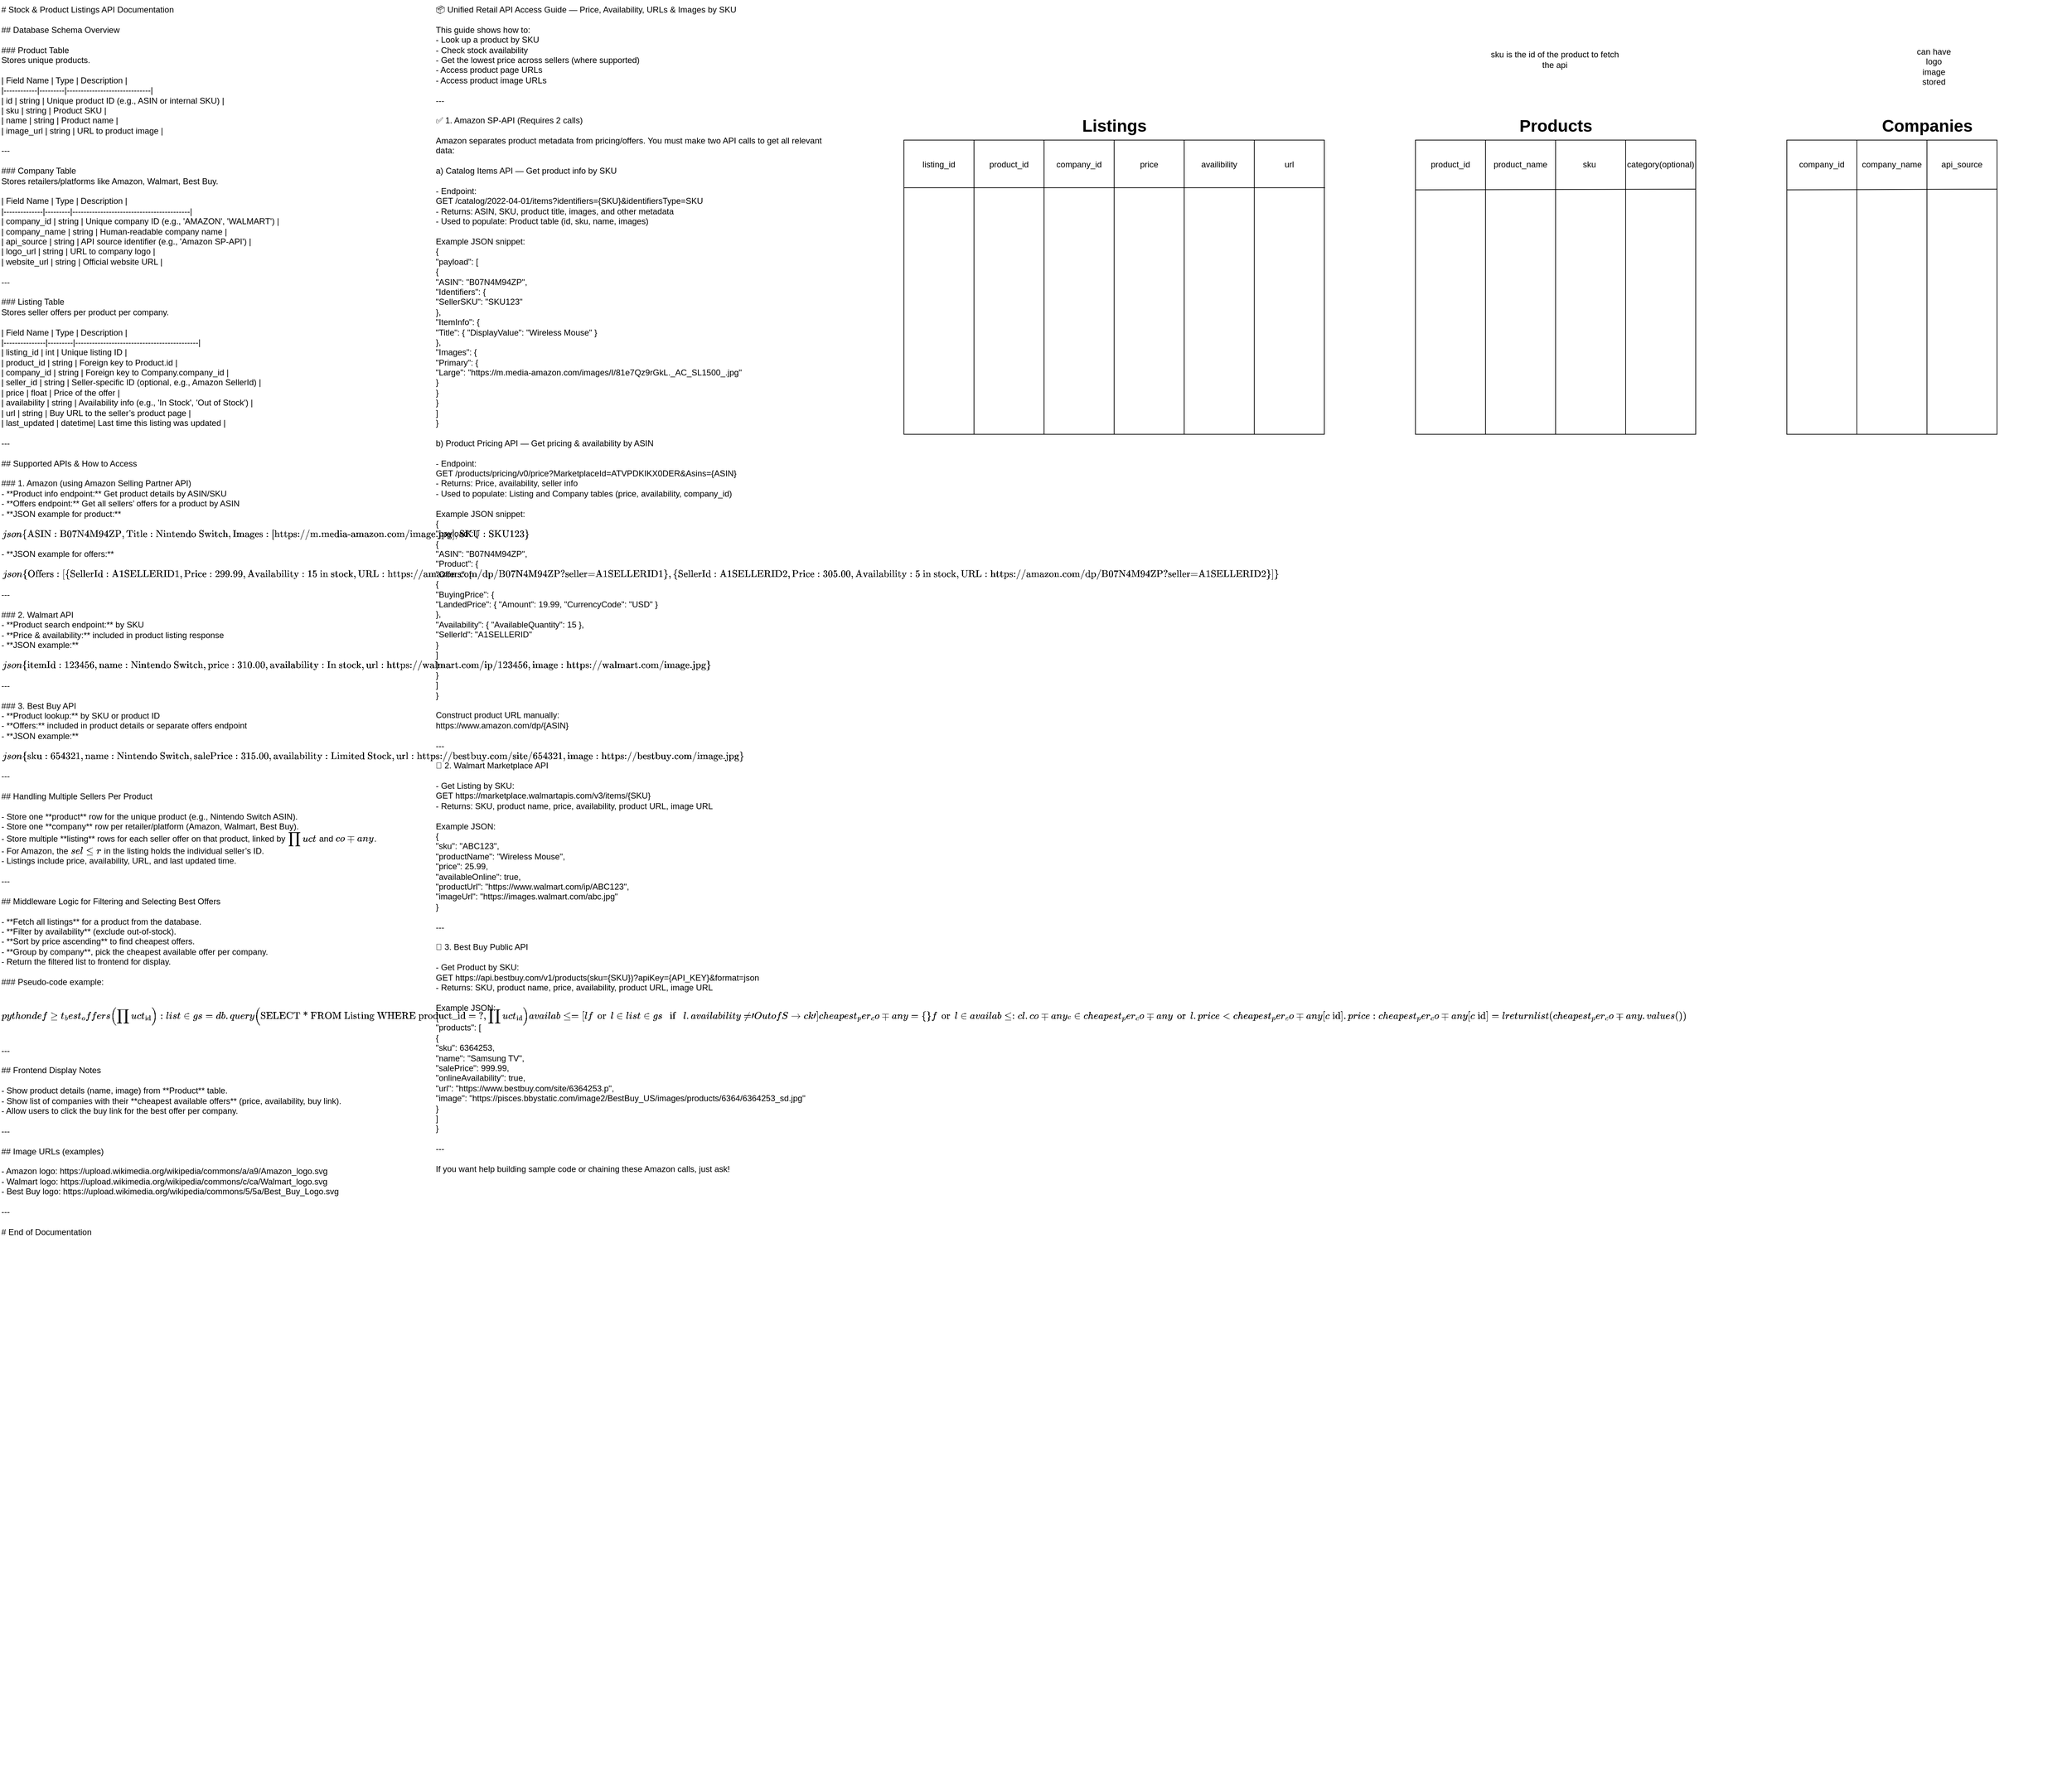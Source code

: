 <mxfile version="27.0.9">
  <diagram name="Page-1" id="bd83a815-5ea8-2e97-e5ec-87c9f400f2fa">
    <mxGraphModel dx="3379.5" dy="929" grid="1" gridSize="10" guides="1" tooltips="1" connect="1" arrows="1" fold="1" page="1" pageScale="1.5" pageWidth="1169" pageHeight="826" background="none" math="0" shadow="0">
      <root>
        <mxCell id="0" style=";html=1;" />
        <mxCell id="1" style=";html=1;" parent="0" />
        <mxCell id="1516e18e63f93b96-3" value="Listings" style="text;strokeColor=none;fillColor=none;html=1;fontSize=24;fontStyle=1;verticalAlign=middle;align=center;rounded=0;shadow=1;" parent="1" vertex="1">
          <mxGeometry x="-80" y="180" width="780" height="40" as="geometry" />
        </mxCell>
        <mxCell id="XJ4MXIWNUVhlBydrAuq2-1" value="" style="rounded=0;whiteSpace=wrap;html=1;" vertex="1" parent="1">
          <mxGeometry x="10" y="220" width="400" height="420" as="geometry" />
        </mxCell>
        <mxCell id="XJ4MXIWNUVhlBydrAuq2-4" value="" style="rounded=0;whiteSpace=wrap;html=1;" vertex="1" parent="1">
          <mxGeometry x="10" y="220" width="100" height="420" as="geometry" />
        </mxCell>
        <mxCell id="XJ4MXIWNUVhlBydrAuq2-5" value="" style="rounded=0;whiteSpace=wrap;html=1;" vertex="1" parent="1">
          <mxGeometry x="110" y="220" width="100" height="420" as="geometry" />
        </mxCell>
        <mxCell id="XJ4MXIWNUVhlBydrAuq2-6" value="" style="rounded=0;whiteSpace=wrap;html=1;" vertex="1" parent="1">
          <mxGeometry x="210" y="220" width="100" height="420" as="geometry" />
        </mxCell>
        <mxCell id="XJ4MXIWNUVhlBydrAuq2-9" value="" style="endArrow=none;html=1;rounded=0;entryX=1;entryY=1;entryDx=0;entryDy=0;exitX=0;exitY=0.162;exitDx=0;exitDy=0;exitPerimeter=0;" edge="1" parent="1" source="XJ4MXIWNUVhlBydrAuq2-16" target="XJ4MXIWNUVhlBydrAuq2-18">
          <mxGeometry width="50" height="50" relative="1" as="geometry">
            <mxPoint x="10" y="290" as="sourcePoint" />
            <mxPoint x="220" y="290" as="targetPoint" />
          </mxGeometry>
        </mxCell>
        <mxCell id="XJ4MXIWNUVhlBydrAuq2-10" value="listing_id" style="text;html=1;align=center;verticalAlign=middle;whiteSpace=wrap;rounded=0;" vertex="1" parent="1">
          <mxGeometry x="10" y="220" width="100" height="70" as="geometry" />
        </mxCell>
        <mxCell id="XJ4MXIWNUVhlBydrAuq2-11" value="product_id" style="text;html=1;align=center;verticalAlign=middle;whiteSpace=wrap;rounded=0;" vertex="1" parent="1">
          <mxGeometry x="110" y="220" width="100" height="70" as="geometry" />
        </mxCell>
        <mxCell id="XJ4MXIWNUVhlBydrAuq2-12" value="company_id" style="text;html=1;align=center;verticalAlign=middle;whiteSpace=wrap;rounded=0;" vertex="1" parent="1">
          <mxGeometry x="210" y="220" width="100" height="70" as="geometry" />
        </mxCell>
        <mxCell id="XJ4MXIWNUVhlBydrAuq2-15" value="" style="rounded=0;whiteSpace=wrap;html=1;" vertex="1" parent="1">
          <mxGeometry x="410" y="220" width="100" height="420" as="geometry" />
        </mxCell>
        <mxCell id="XJ4MXIWNUVhlBydrAuq2-13" value="price" style="text;html=1;align=center;verticalAlign=middle;whiteSpace=wrap;rounded=0;" vertex="1" parent="1">
          <mxGeometry x="310" y="220" width="100" height="70" as="geometry" />
        </mxCell>
        <mxCell id="XJ4MXIWNUVhlBydrAuq2-17" value="availibility" style="text;html=1;align=center;verticalAlign=middle;whiteSpace=wrap;rounded=0;" vertex="1" parent="1">
          <mxGeometry x="410" y="220" width="100" height="70" as="geometry" />
        </mxCell>
        <mxCell id="XJ4MXIWNUVhlBydrAuq2-18" value="url" style="text;html=1;align=center;verticalAlign=middle;whiteSpace=wrap;rounded=0;" vertex="1" parent="1">
          <mxGeometry x="510" y="220" width="100" height="70" as="geometry" />
        </mxCell>
        <mxCell id="XJ4MXIWNUVhlBydrAuq2-16" value="" style="rounded=0;whiteSpace=wrap;html=1;" vertex="1" parent="1">
          <mxGeometry x="510" y="220" width="100" height="420" as="geometry" />
        </mxCell>
        <mxCell id="XJ4MXIWNUVhlBydrAuq2-19" value="" style="endArrow=none;html=1;rounded=0;entryX=1.01;entryY=0.162;entryDx=0;entryDy=0;exitX=0;exitY=0.162;exitDx=0;exitDy=0;exitPerimeter=0;entryPerimeter=0;" edge="1" parent="1" source="XJ4MXIWNUVhlBydrAuq2-4" target="XJ4MXIWNUVhlBydrAuq2-16">
          <mxGeometry width="50" height="50" relative="1" as="geometry">
            <mxPoint x="10" y="288" as="sourcePoint" />
            <mxPoint x="747" y="280" as="targetPoint" />
          </mxGeometry>
        </mxCell>
        <mxCell id="XJ4MXIWNUVhlBydrAuq2-21" value="" style="rounded=0;whiteSpace=wrap;html=1;" vertex="1" parent="1">
          <mxGeometry x="740" y="220" width="100" height="420" as="geometry" />
        </mxCell>
        <mxCell id="XJ4MXIWNUVhlBydrAuq2-20" value="url" style="text;html=1;align=center;verticalAlign=middle;whiteSpace=wrap;rounded=0;" vertex="1" parent="1">
          <mxGeometry x="510" y="220" width="100" height="70" as="geometry" />
        </mxCell>
        <mxCell id="XJ4MXIWNUVhlBydrAuq2-24" value="" style="rounded=0;whiteSpace=wrap;html=1;" vertex="1" parent="1">
          <mxGeometry x="940" y="220" width="100" height="420" as="geometry" />
        </mxCell>
        <mxCell id="XJ4MXIWNUVhlBydrAuq2-25" value="" style="rounded=0;whiteSpace=wrap;html=1;" vertex="1" parent="1">
          <mxGeometry x="840" y="220" width="100" height="420" as="geometry" />
        </mxCell>
        <mxCell id="XJ4MXIWNUVhlBydrAuq2-28" value="Products" style="text;strokeColor=none;fillColor=none;html=1;fontSize=24;fontStyle=1;verticalAlign=middle;align=center;rounded=0;shadow=1;" vertex="1" parent="1">
          <mxGeometry x="740" y="180" width="400" height="40" as="geometry" />
        </mxCell>
        <mxCell id="XJ4MXIWNUVhlBydrAuq2-29" value="product_id" style="text;html=1;align=center;verticalAlign=middle;whiteSpace=wrap;rounded=0;" vertex="1" parent="1">
          <mxGeometry x="740" y="220" width="100" height="70" as="geometry" />
        </mxCell>
        <mxCell id="XJ4MXIWNUVhlBydrAuq2-30" value="product_name" style="text;html=1;align=center;verticalAlign=middle;whiteSpace=wrap;rounded=0;" vertex="1" parent="1">
          <mxGeometry x="840" y="220" width="100" height="70" as="geometry" />
        </mxCell>
        <mxCell id="XJ4MXIWNUVhlBydrAuq2-31" value="sku&amp;nbsp;" style="text;html=1;align=center;verticalAlign=middle;whiteSpace=wrap;rounded=0;" vertex="1" parent="1">
          <mxGeometry x="940" y="220" width="100" height="70" as="geometry" />
        </mxCell>
        <mxCell id="XJ4MXIWNUVhlBydrAuq2-34" value="" style="rounded=0;whiteSpace=wrap;html=1;" vertex="1" parent="1">
          <mxGeometry x="1040" y="220" width="100" height="420" as="geometry" />
        </mxCell>
        <mxCell id="XJ4MXIWNUVhlBydrAuq2-32" value="category(optional)" style="text;html=1;align=center;verticalAlign=middle;whiteSpace=wrap;rounded=0;" vertex="1" parent="1">
          <mxGeometry x="1040" y="220" width="100" height="70" as="geometry" />
        </mxCell>
        <mxCell id="XJ4MXIWNUVhlBydrAuq2-26" value="" style="endArrow=none;html=1;rounded=0;entryX=1;entryY=1;entryDx=0;entryDy=0;" edge="1" parent="1" target="XJ4MXIWNUVhlBydrAuq2-32">
          <mxGeometry width="50" height="50" relative="1" as="geometry">
            <mxPoint x="740" y="291" as="sourcePoint" />
            <mxPoint x="790" y="270" as="targetPoint" />
            <Array as="points" />
          </mxGeometry>
        </mxCell>
        <mxCell id="XJ4MXIWNUVhlBydrAuq2-35" value="sku is the id of the product to fetch the api" style="text;html=1;align=center;verticalAlign=middle;whiteSpace=wrap;rounded=0;" vertex="1" parent="1">
          <mxGeometry x="836.5" y="90" width="203.5" height="30" as="geometry" />
        </mxCell>
        <mxCell id="XJ4MXIWNUVhlBydrAuq2-36" value="" style="rounded=0;whiteSpace=wrap;html=1;" vertex="1" parent="1">
          <mxGeometry x="1270" y="220" width="100" height="420" as="geometry" />
        </mxCell>
        <mxCell id="XJ4MXIWNUVhlBydrAuq2-37" value="" style="rounded=0;whiteSpace=wrap;html=1;" vertex="1" parent="1">
          <mxGeometry x="1470" y="220" width="100" height="420" as="geometry" />
        </mxCell>
        <mxCell id="XJ4MXIWNUVhlBydrAuq2-38" value="" style="rounded=0;whiteSpace=wrap;html=1;" vertex="1" parent="1">
          <mxGeometry x="1370" y="220" width="100" height="420" as="geometry" />
        </mxCell>
        <mxCell id="XJ4MXIWNUVhlBydrAuq2-39" value="Companies" style="text;strokeColor=none;fillColor=none;html=1;fontSize=24;fontStyle=1;verticalAlign=middle;align=center;rounded=0;shadow=1;" vertex="1" parent="1">
          <mxGeometry x="1270" y="180" width="400" height="40" as="geometry" />
        </mxCell>
        <mxCell id="XJ4MXIWNUVhlBydrAuq2-40" value="company_id" style="text;html=1;align=center;verticalAlign=middle;whiteSpace=wrap;rounded=0;" vertex="1" parent="1">
          <mxGeometry x="1270" y="220" width="100" height="70" as="geometry" />
        </mxCell>
        <mxCell id="XJ4MXIWNUVhlBydrAuq2-41" value="company_name" style="text;html=1;align=center;verticalAlign=middle;whiteSpace=wrap;rounded=0;" vertex="1" parent="1">
          <mxGeometry x="1370" y="220" width="100" height="70" as="geometry" />
        </mxCell>
        <mxCell id="XJ4MXIWNUVhlBydrAuq2-42" value="api_source" style="text;html=1;align=center;verticalAlign=middle;whiteSpace=wrap;rounded=0;" vertex="1" parent="1">
          <mxGeometry x="1470" y="220" width="100" height="70" as="geometry" />
        </mxCell>
        <mxCell id="XJ4MXIWNUVhlBydrAuq2-45" value="" style="endArrow=none;html=1;rounded=0;entryX=1;entryY=1;entryDx=0;entryDy=0;" edge="1" parent="1" target="XJ4MXIWNUVhlBydrAuq2-42">
          <mxGeometry width="50" height="50" relative="1" as="geometry">
            <mxPoint x="1270" y="291" as="sourcePoint" />
            <mxPoint x="1570" y="290" as="targetPoint" />
            <Array as="points" />
          </mxGeometry>
        </mxCell>
        <UserObject label="📦 Unified Retail API Access Guide — Price, Availability, URLs &amp; Images by SKU&#xa;&#xa;This guide shows how to:&#xa;- Look up a product by SKU&#xa;- Check stock availability&#xa;- Get the lowest price across sellers (where supported)&#xa;- Access product page URLs&#xa;- Access product image URLs&#xa;&#xa;---&#xa;&#xa;✅ 1. Amazon SP-API (Requires 2 calls)&#xa;&#xa;Amazon separates product metadata from pricing/offers. You must make two API calls to get all relevant data:&#xa;&#xa;a) Catalog Items API — Get product info by SKU&#xa;&#xa;- Endpoint:&#xa;  GET /catalog/2022-04-01/items?identifiers={SKU}&amp;identifiersType=SKU&#xa;- Returns: ASIN, SKU, product title, images, and other metadata&#xa;- Used to populate: Product table (id, sku, name, images)&#xa;&#xa;Example JSON snippet:&#xa;{&#xa;  &quot;payload&quot;: [&#xa;    {&#xa;      &quot;ASIN&quot;: &quot;B07N4M94ZP&quot;,&#xa;      &quot;Identifiers&quot;: {&#xa;        &quot;SellerSKU&quot;: &quot;SKU123&quot;&#xa;      },&#xa;      &quot;ItemInfo&quot;: {&#xa;        &quot;Title&quot;: { &quot;DisplayValue&quot;: &quot;Wireless Mouse&quot; }&#xa;      },&#xa;      &quot;Images&quot;: {&#xa;        &quot;Primary&quot;: {&#xa;          &quot;Large&quot;: &quot;https://m.media-amazon.com/images/I/81e7Qz9rGkL._AC_SL1500_.jpg&quot;&#xa;        }&#xa;      }&#xa;    }&#xa;  ]&#xa;}&#xa;&#xa;b) Product Pricing API — Get pricing &amp; availability by ASIN&#xa;&#xa;- Endpoint:&#xa;  GET /products/pricing/v0/price?MarketplaceId=ATVPDKIKX0DER&amp;Asins={ASIN}&#xa;- Returns: Price, availability, seller info&#xa;- Used to populate: Listing and Company tables (price, availability, company_id)&#xa;&#xa;Example JSON snippet:&#xa;{&#xa;  &quot;payload&quot;: [&#xa;    {&#xa;      &quot;ASIN&quot;: &quot;B07N4M94ZP&quot;,&#xa;      &quot;Product&quot;: {&#xa;        &quot;Offers&quot;: [&#xa;          {&#xa;            &quot;BuyingPrice&quot;: {&#xa;              &quot;LandedPrice&quot;: { &quot;Amount&quot;: 19.99, &quot;CurrencyCode&quot;: &quot;USD&quot; }&#xa;            },&#xa;            &quot;Availability&quot;: { &quot;AvailableQuantity&quot;: 15 },&#xa;            &quot;SellerId&quot;: &quot;A1SELLERID&quot;&#xa;          }&#xa;        ]&#xa;      }&#xa;    }&#xa;  ]&#xa;}&#xa;&#xa;Construct product URL manually:&#xa;https://www.amazon.com/dp/{ASIN}&#xa;&#xa;---&#xa;&#xa;🛒 2. Walmart Marketplace API&#xa;&#xa;- Get Listing by SKU:&#xa;  GET https://marketplace.walmartapis.com/v3/items/{SKU}&#xa;- Returns: SKU, product name, price, availability, product URL, image URL&#xa;&#xa;Example JSON:&#xa;{&#xa;  &quot;sku&quot;: &quot;ABC123&quot;,&#xa;  &quot;productName&quot;: &quot;Wireless Mouse&quot;,&#xa;  &quot;price&quot;: 25.99,&#xa;  &quot;availableOnline&quot;: true,&#xa;  &quot;productUrl&quot;: &quot;https://www.walmart.com/ip/ABC123&quot;,&#xa;  &quot;imageUrl&quot;: &quot;https://images.walmart.com/abc.jpg&quot;&#xa;}&#xa;&#xa;---&#xa;&#xa;🏪 3. Best Buy Public API&#xa;&#xa;- Get Product by SKU:&#xa;  GET https://api.bestbuy.com/v1/products(sku={SKU})?apiKey={API_KEY}&amp;format=json&#xa;- Returns: SKU, product name, price, availability, product URL, image URL&#xa;&#xa;Example JSON:&#xa;{&#xa;  &quot;products&quot;: [&#xa;    {&#xa;      &quot;sku&quot;: 6364253,&#xa;      &quot;name&quot;: &quot;Samsung TV&quot;,&#xa;      &quot;salePrice&quot;: 999.99,&#xa;      &quot;onlineAvailability&quot;: true,&#xa;      &quot;url&quot;: &quot;https://www.bestbuy.com/site/6364253.p&quot;,&#xa;      &quot;image&quot;: &quot;https://pisces.bbystatic.com/image2/BestBuy_US/images/products/6364/6364253_sd.jpg&quot;&#xa;    }&#xa;  ]&#xa;}&#xa;&#xa;---&#xa;&#xa;If you want help building sample code or chaining these Amazon calls, just ask!" link="📦 Unified Retail API Access Guide — Price, Availability, URLs &amp; Images by SKU&#xa;&#xa;This guide shows how to:&#xa;- Look up a product by SKU&#xa;- Check stock availability&#xa;- Get the lowest price across sellers (where supported)&#xa;- Access product page URLs&#xa;- Access product image URLs&#xa;&#xa;---&#xa;&#xa;✅ 1. Amazon SP-API (Requires 2 calls)&#xa;&#xa;Amazon separates product metadata from pricing/offers. You must make two API calls to get all relevant data:&#xa;&#xa;a) Catalog Items API — Get product info by SKU&#xa;&#xa;- Endpoint:&#xa;  GET /catalog/2022-04-01/items?identifiers={SKU}&amp;identifiersType=SKU&#xa;- Returns: ASIN, SKU, product title, images, and other metadata&#xa;- Used to populate: Product table (id, sku, name, images)&#xa;&#xa;Example JSON snippet:&#xa;{&#xa;  &quot;payload&quot;: [&#xa;    {&#xa;      &quot;ASIN&quot;: &quot;B07N4M94ZP&quot;,&#xa;      &quot;Identifiers&quot;: {&#xa;        &quot;SellerSKU&quot;: &quot;SKU123&quot;&#xa;      },&#xa;      &quot;ItemInfo&quot;: {&#xa;        &quot;Title&quot;: { &quot;DisplayValue&quot;: &quot;Wireless Mouse&quot; }&#xa;      },&#xa;      &quot;Images&quot;: {&#xa;        &quot;Primary&quot;: {&#xa;          &quot;Large&quot;: &quot;https://m.media-amazon.com/images/I/81e7Qz9rGkL._AC_SL1500_.jpg&quot;&#xa;        }&#xa;      }&#xa;    }&#xa;  ]&#xa;}&#xa;&#xa;b) Product Pricing API — Get pricing &amp; availability by ASIN&#xa;&#xa;- Endpoint:&#xa;  GET /products/pricing/v0/price?MarketplaceId=ATVPDKIKX0DER&amp;Asins={ASIN}&#xa;- Returns: Price, availability, seller info&#xa;- Used to populate: Listing and Company tables (price, availability, company_id)&#xa;&#xa;Example JSON snippet:&#xa;{&#xa;  &quot;payload&quot;: [&#xa;    {&#xa;      &quot;ASIN&quot;: &quot;B07N4M94ZP&quot;,&#xa;      &quot;Product&quot;: {&#xa;        &quot;Offers&quot;: [&#xa;          {&#xa;            &quot;BuyingPrice&quot;: {&#xa;              &quot;LandedPrice&quot;: { &quot;Amount&quot;: 19.99, &quot;CurrencyCode&quot;: &quot;USD&quot; }&#xa;            },&#xa;            &quot;Availability&quot;: { &quot;AvailableQuantity&quot;: 15 },&#xa;            &quot;SellerId&quot;: &quot;A1SELLERID&quot;&#xa;          }&#xa;        ]&#xa;      }&#xa;    }&#xa;  ]&#xa;}&#xa;&#xa;Construct product URL manually:&#xa;https://www.amazon.com/dp/{ASIN}&#xa;&#xa;---&#xa;&#xa;🛒 2. Walmart Marketplace API&#xa;&#xa;- Get Listing by SKU:&#xa;  GET https://marketplace.walmartapis.com/v3/items/{SKU}&#xa;- Returns: SKU, product name, price, availability, product URL, image URL&#xa;&#xa;Example JSON:&#xa;{&#xa;  &quot;sku&quot;: &quot;ABC123&quot;,&#xa;  &quot;productName&quot;: &quot;Wireless Mouse&quot;,&#xa;  &quot;price&quot;: 25.99,&#xa;  &quot;availableOnline&quot;: true,&#xa;  &quot;productUrl&quot;: &quot;https://www.walmart.com/ip/ABC123&quot;,&#xa;  &quot;imageUrl&quot;: &quot;https://images.walmart.com/abc.jpg&quot;&#xa;}&#xa;&#xa;---&#xa;&#xa;🏪 3. Best Buy Public API&#xa;&#xa;- Get Product by SKU:&#xa;  GET https://api.bestbuy.com/v1/products(sku={SKU})?apiKey={API_KEY}&amp;format=json&#xa;- Returns: SKU, product name, price, availability, product URL, image URL&#xa;&#xa;Example JSON:&#xa;{&#xa;  &quot;products&quot;: [&#xa;    {&#xa;      &quot;sku&quot;: 6364253,&#xa;      &quot;name&quot;: &quot;Samsung TV&quot;,&#xa;      &quot;salePrice&quot;: 999.99,&#xa;      &quot;onlineAvailability&quot;: true,&#xa;      &quot;url&quot;: &quot;https://www.bestbuy.com/site/6364253.p&quot;,&#xa;      &quot;image&quot;: &quot;https://pisces.bbystatic.com/image2/BestBuy_US/images/products/6364/6364253_sd.jpg&quot;&#xa;    }&#xa;  ]&#xa;}&#xa;&#xa;---&#xa;&#xa;If you want help building sample code or chaining these Amazon calls, just ask!" id="XJ4MXIWNUVhlBydrAuq2-47">
          <mxCell style="text;whiteSpace=wrap;html=1;" vertex="1" parent="1">
            <mxGeometry x="-660" y="20" width="560" height="1710" as="geometry" />
          </mxCell>
        </UserObject>
        <mxCell id="XJ4MXIWNUVhlBydrAuq2-48" value="can have logo image stored" style="text;html=1;align=center;verticalAlign=middle;whiteSpace=wrap;rounded=0;" vertex="1" parent="1">
          <mxGeometry x="1450" y="100" width="60" height="30" as="geometry" />
        </mxCell>
        <UserObject label="# Stock &amp;amp; Product Listings API Documentation&#xa;&#xa;## Database Schema Overview&#xa;&#xa;### Product Table  &#xa;Stores unique products.&#xa;&#xa;| Field Name | Type    | Description                  |&#xa;|------------|---------|------------------------------|&#xa;| id         | string  | Unique product ID (e.g., ASIN or internal SKU) |&#xa;| sku        | string  | Product SKU                  |&#xa;| name       | string  | Product name                 |&#xa;| image_url  | string  | URL to product image         |&#xa;&#xa;---&#xa;&#xa;### Company Table  &#xa;Stores retailers/platforms like Amazon, Walmart, Best Buy.&#xa;&#xa;| Field Name   | Type    | Description                              |&#xa;|--------------|---------|------------------------------------------|&#xa;| company_id   | string  | Unique company ID (e.g., &#39;AMAZON&#39;, &#39;WALMART&#39;) |&#xa;| company_name | string  | Human-readable company name               |&#xa;| api_source   | string  | API source identifier (e.g., &#39;Amazon SP-API&#39;) |&#xa;| logo_url     | string  | URL to company logo                        |&#xa;| website_url  | string  | Official website URL                       |&#xa;&#xa;---&#xa;&#xa;### Listing Table  &#xa;Stores seller offers per product per company.&#xa;&#xa;| Field Name    | Type    | Description                                |&#xa;|---------------|---------|--------------------------------------------|&#xa;| listing_id    | int     | Unique listing ID                          |&#xa;| product_id    | string  | Foreign key to Product.id                  |&#xa;| company_id    | string  | Foreign key to Company.company_id          |&#xa;| seller_id     | string  | Seller-specific ID (optional, e.g., Amazon SellerId) |&#xa;| price         | float   | Price of the offer                         |&#xa;| availability  | string  | Availability info (e.g., &#39;In Stock&#39;, &#39;Out of Stock&#39;) |&#xa;| url           | string  | Buy URL to the seller’s product page      |&#xa;| last_updated  | datetime| Last time this listing was updated         |&#xa;&#xa;---&#xa;&#xa;## Supported APIs &amp;amp; How to Access&#xa;&#xa;### 1. Amazon (using Amazon Selling Partner API)  &#xa;- **Product info endpoint:** Get product details by ASIN/SKU  &#xa;- **Offers endpoint:** Get all sellers’ offers for a product by ASIN  &#xa;- **JSON example for product:**&#xa;&#xa;```json&#xa;{&#xa;  &quot;ASIN&quot;: &quot;B07N4M94ZP&quot;,&#xa;  &quot;Title&quot;: &quot;Nintendo Switch&quot;,&#xa;  &quot;Images&quot;: [&quot;https://m.media-amazon.com/image.jpg&quot;],&#xa;  &quot;SKU&quot;: &quot;SKU123&quot;&#xa;}&#xa;```&#xa;&#xa;- **JSON example for offers:**&#xa;&#xa;```json&#xa;{&#xa;  &quot;Offers&quot;: [&#xa;    {&#xa;      &quot;SellerId&quot;: &quot;A1SELLERID1&quot;,&#xa;      &quot;Price&quot;: 299.99,&#xa;      &quot;Availability&quot;: &quot;15 in stock&quot;,&#xa;      &quot;URL&quot;: &quot;https://amazon.com/dp/B07N4M94ZP?seller=A1SELLERID1&quot;&#xa;    },&#xa;    {&#xa;      &quot;SellerId&quot;: &quot;A1SELLERID2&quot;,&#xa;      &quot;Price&quot;: 305.00,&#xa;      &quot;Availability&quot;: &quot;5 in stock&quot;,&#xa;      &quot;URL&quot;: &quot;https://amazon.com/dp/B07N4M94ZP?seller=A1SELLERID2&quot;&#xa;    }&#xa;  ]&#xa;}&#xa;```&#xa;&#xa;---&#xa;&#xa;### 2. Walmart API  &#xa;- **Product search endpoint:** by SKU  &#xa;- **Price &amp;amp; availability:** included in product listing response  &#xa;- **JSON example:**&#xa;&#xa;```json&#xa;{&#xa;  &quot;itemId&quot;: &quot;123456&quot;,&#xa;  &quot;name&quot;: &quot;Nintendo Switch&quot;,&#xa;  &quot;price&quot;: 310.00,&#xa;  &quot;availability&quot;: &quot;In stock&quot;,&#xa;  &quot;url&quot;: &quot;https://walmart.com/ip/123456&quot;,&#xa;  &quot;image&quot;: &quot;https://walmart.com/image.jpg&quot;&#xa;}&#xa;```&#xa;&#xa;---&#xa;&#xa;### 3. Best Buy API  &#xa;- **Product lookup:** by SKU or product ID  &#xa;- **Offers:** included in product details or separate offers endpoint  &#xa;- **JSON example:**&#xa;&#xa;```json&#xa;{&#xa;  &quot;sku&quot;: &quot;654321&quot;,&#xa;  &quot;name&quot;: &quot;Nintendo Switch&quot;,&#xa;  &quot;salePrice&quot;: 315.00,&#xa;  &quot;availability&quot;: &quot;Limited Stock&quot;,&#xa;  &quot;url&quot;: &quot;https://bestbuy.com/site/654321&quot;,&#xa;  &quot;image&quot;: &quot;https://bestbuy.com/image.jpg&quot;&#xa;}&#xa;```&#xa;&#xa;---&#xa;&#xa;## Handling Multiple Sellers Per Product&#xa;&#xa;- Store one **product** row for the unique product (e.g., Nintendo Switch ASIN).&#xa;- Store one **company** row per retailer/platform (Amazon, Walmart, Best Buy).&#xa;- Store multiple **listing** rows for each seller offer on that product, linked by `product_id` and `company_id`.&#xa;- For Amazon, the `seller_id` in the listing holds the individual seller’s ID.&#xa;- Listings include price, availability, URL, and last updated time.&#xa;&#xa;---&#xa;&#xa;## Middleware Logic for Filtering and Selecting Best Offers&#xa;&#xa;- **Fetch all listings** for a product from the database.&#xa;- **Filter by availability** (exclude out-of-stock).&#xa;- **Sort by price ascending** to find cheapest offers.&#xa;- **Group by company**, pick the cheapest available offer per company.&#xa;- Return the filtered list to frontend for display.&#xa;&#xa;### Pseudo-code example:&#xa;&#xa;```python&#xa;def get_best_offers(product_id):&#xa;    listings = db.query(&quot;SELECT * FROM Listing WHERE product_id = ?&quot;, product_id)&#xa;    &#xa;    available = [l for l in listings if l.availability != &#39;Out of Stock&#39;]&#xa;    &#xa;    cheapest_per_company = {}&#xa;    for l in available:&#xa;        cid = l.company_id&#xa;        if cid not in cheapest_per_company or l.price &amp;lt; cheapest_per_company[cid].price:&#xa;            cheapest_per_company[cid] = l&#xa;    &#xa;    return list(cheapest_per_company.values())&#xa;```&#xa;&#xa;---&#xa;&#xa;## Frontend Display Notes&#xa;&#xa;- Show product details (name, image) from **Product** table.&#xa;- Show list of companies with their **cheapest available offers** (price, availability, buy link).&#xa;- Allow users to click the buy link for the best offer per company.&#xa;&#xa;---&#xa;&#xa;## Image URLs (examples)&#xa;&#xa;- Amazon logo: https://upload.wikimedia.org/wikipedia/commons/a/a9/Amazon_logo.svg  &#xa;- Walmart logo: https://upload.wikimedia.org/wikipedia/commons/c/ca/Walmart_logo.svg  &#xa;- Best Buy logo: https://upload.wikimedia.org/wikipedia/commons/5/5a/Best_Buy_Logo.svg  &#xa;&#xa;---&#xa;&#xa;# End of Documentation" link="# Stock &amp;amp; Product Listings API Documentation&#xa;&#xa;## Database Schema Overview&#xa;&#xa;### Product Table  &#xa;Stores unique products.&#xa;&#xa;| Field Name | Type    | Description                  |&#xa;|------------|---------|------------------------------|&#xa;| id         | string  | Unique product ID (e.g., ASIN or internal SKU) |&#xa;| sku        | string  | Product SKU                  |&#xa;| name       | string  | Product name                 |&#xa;| image_url  | string  | URL to product image         |&#xa;&#xa;---&#xa;&#xa;### Company Table  &#xa;Stores retailers/platforms like Amazon, Walmart, Best Buy.&#xa;&#xa;| Field Name   | Type    | Description                              |&#xa;|--------------|---------|------------------------------------------|&#xa;| company_id   | string  | Unique company ID (e.g., &#39;AMAZON&#39;, &#39;WALMART&#39;) |&#xa;| company_name | string  | Human-readable company name               |&#xa;| api_source   | string  | API source identifier (e.g., &#39;Amazon SP-API&#39;) |&#xa;| logo_url     | string  | URL to company logo                        |&#xa;| website_url  | string  | Official website URL                       |&#xa;&#xa;---&#xa;&#xa;### Listing Table  &#xa;Stores seller offers per product per company.&#xa;&#xa;| Field Name    | Type    | Description                                |&#xa;|---------------|---------|--------------------------------------------|&#xa;| listing_id    | int     | Unique listing ID                          |&#xa;| product_id    | string  | Foreign key to Product.id                  |&#xa;| company_id    | string  | Foreign key to Company.company_id          |&#xa;| seller_id     | string  | Seller-specific ID (optional, e.g., Amazon SellerId) |&#xa;| price         | float   | Price of the offer                         |&#xa;| availability  | string  | Availability info (e.g., &#39;In Stock&#39;, &#39;Out of Stock&#39;) |&#xa;| url           | string  | Buy URL to the seller’s product page      |&#xa;| last_updated  | datetime| Last time this listing was updated         |&#xa;&#xa;---&#xa;&#xa;## Supported APIs &amp;amp; How to Access&#xa;&#xa;### 1. Amazon (using Amazon Selling Partner API)  &#xa;- **Product info endpoint:** Get product details by ASIN/SKU  &#xa;- **Offers endpoint:** Get all sellers’ offers for a product by ASIN  &#xa;- **JSON example for product:**&#xa;&#xa;```json&#xa;{&#xa;  &quot;ASIN&quot;: &quot;B07N4M94ZP&quot;,&#xa;  &quot;Title&quot;: &quot;Nintendo Switch&quot;,&#xa;  &quot;Images&quot;: [&quot;https://m.media-amazon.com/image.jpg&quot;],&#xa;  &quot;SKU&quot;: &quot;SKU123&quot;&#xa;}&#xa;```&#xa;&#xa;- **JSON example for offers:**&#xa;&#xa;```json&#xa;{&#xa;  &quot;Offers&quot;: [&#xa;    {&#xa;      &quot;SellerId&quot;: &quot;A1SELLERID1&quot;,&#xa;      &quot;Price&quot;: 299.99,&#xa;      &quot;Availability&quot;: &quot;15 in stock&quot;,&#xa;      &quot;URL&quot;: &quot;https://amazon.com/dp/B07N4M94ZP?seller=A1SELLERID1&quot;&#xa;    },&#xa;    {&#xa;      &quot;SellerId&quot;: &quot;A1SELLERID2&quot;,&#xa;      &quot;Price&quot;: 305.00,&#xa;      &quot;Availability&quot;: &quot;5 in stock&quot;,&#xa;      &quot;URL&quot;: &quot;https://amazon.com/dp/B07N4M94ZP?seller=A1SELLERID2&quot;&#xa;    }&#xa;  ]&#xa;}&#xa;```&#xa;&#xa;---&#xa;&#xa;### 2. Walmart API  &#xa;- **Product search endpoint:** by SKU  &#xa;- **Price &amp;amp; availability:** included in product listing response  &#xa;- **JSON example:**&#xa;&#xa;```json&#xa;{&#xa;  &quot;itemId&quot;: &quot;123456&quot;,&#xa;  &quot;name&quot;: &quot;Nintendo Switch&quot;,&#xa;  &quot;price&quot;: 310.00,&#xa;  &quot;availability&quot;: &quot;In stock&quot;,&#xa;  &quot;url&quot;: &quot;https://walmart.com/ip/123456&quot;,&#xa;  &quot;image&quot;: &quot;https://walmart.com/image.jpg&quot;&#xa;}&#xa;```&#xa;&#xa;---&#xa;&#xa;### 3. Best Buy API  &#xa;- **Product lookup:** by SKU or product ID  &#xa;- **Offers:** included in product details or separate offers endpoint  &#xa;- **JSON example:**&#xa;&#xa;```json&#xa;{&#xa;  &quot;sku&quot;: &quot;654321&quot;,&#xa;  &quot;name&quot;: &quot;Nintendo Switch&quot;,&#xa;  &quot;salePrice&quot;: 315.00,&#xa;  &quot;availability&quot;: &quot;Limited Stock&quot;,&#xa;  &quot;url&quot;: &quot;https://bestbuy.com/site/654321&quot;,&#xa;  &quot;image&quot;: &quot;https://bestbuy.com/image.jpg&quot;&#xa;}&#xa;```&#xa;&#xa;---&#xa;&#xa;## Handling Multiple Sellers Per Product&#xa;&#xa;- Store one **product** row for the unique product (e.g., Nintendo Switch ASIN).&#xa;- Store one **company** row per retailer/platform (Amazon, Walmart, Best Buy).&#xa;- Store multiple **listing** rows for each seller offer on that product, linked by `product_id` and `company_id`.&#xa;- For Amazon, the `seller_id` in the listing holds the individual seller’s ID.&#xa;- Listings include price, availability, URL, and last updated time.&#xa;&#xa;---&#xa;&#xa;## Middleware Logic for Filtering and Selecting Best Offers&#xa;&#xa;- **Fetch all listings** for a product from the database.&#xa;- **Filter by availability** (exclude out-of-stock).&#xa;- **Sort by price ascending** to find cheapest offers.&#xa;- **Group by company**, pick the cheapest available offer per company.&#xa;- Return the filtered list to frontend for display.&#xa;&#xa;### Pseudo-code example:&#xa;&#xa;```python&#xa;def get_best_offers(product_id):&#xa;    listings = db.query(&quot;SELECT * FROM Listing WHERE product_id = ?&quot;, product_id)&#xa;    &#xa;    available = [l for l in listings if l.availability != &#39;Out of Stock&#39;]&#xa;    &#xa;    cheapest_per_company = {}&#xa;    for l in available:&#xa;        cid = l.company_id&#xa;        if cid not in cheapest_per_company or l.price &amp;lt; cheapest_per_company[cid].price:&#xa;            cheapest_per_company[cid] = l&#xa;    &#xa;    return list(cheapest_per_company.values())&#xa;```&#xa;&#xa;---&#xa;&#xa;## Frontend Display Notes&#xa;&#xa;- Show product details (name, image) from **Product** table.&#xa;- Show list of companies with their **cheapest available offers** (price, availability, buy link).&#xa;- Allow users to click the buy link for the best offer per company.&#xa;&#xa;---&#xa;&#xa;## Image URLs (examples)&#xa;&#xa;- Amazon logo: https://upload.wikimedia.org/wikipedia/commons/a/a9/Amazon_logo.svg  &#xa;- Walmart logo: https://upload.wikimedia.org/wikipedia/commons/c/ca/Walmart_logo.svg  &#xa;- Best Buy logo: https://upload.wikimedia.org/wikipedia/commons/5/5a/Best_Buy_Logo.svg  &#xa;&#xa;---&#xa;&#xa;# End of Documentation" id="XJ4MXIWNUVhlBydrAuq2-49">
          <mxCell style="text;whiteSpace=wrap;html=1;" vertex="1" parent="1">
            <mxGeometry x="-1280" y="20" width="560" height="2540" as="geometry" />
          </mxCell>
        </UserObject>
      </root>
    </mxGraphModel>
  </diagram>
</mxfile>
